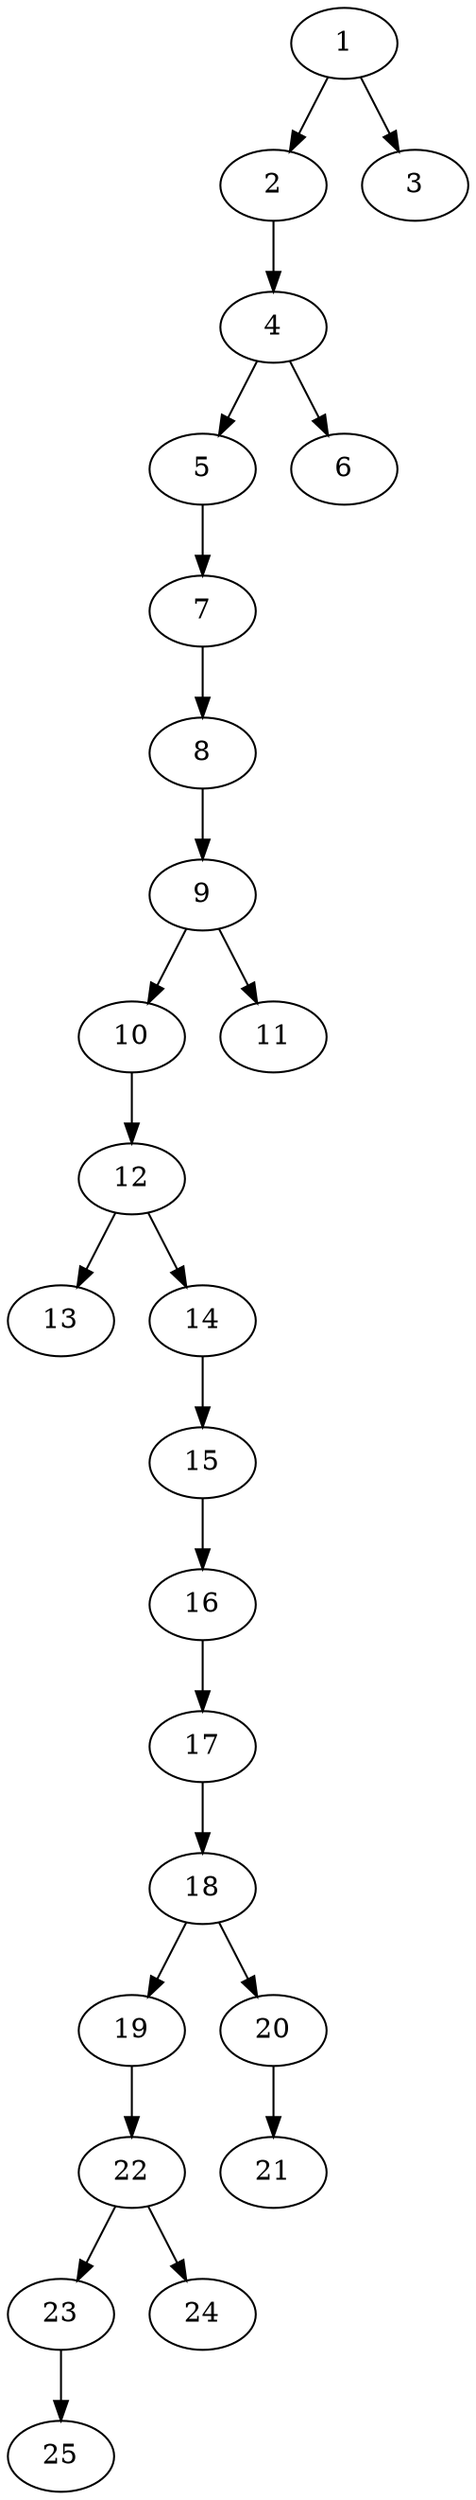 // DAG automatically generated by daggen at Thu Oct  3 14:00:40 2019
// ./daggen --dot -n 25 --ccr 0.5 --fat 0.3 --regular 0.5 --density 0.5 --mindata 5242880 --maxdata 52428800 
digraph G {
  1 [size="54093824", alpha="0.05", expect_size="27046912"] 
  1 -> 2 [size ="27046912"]
  1 -> 3 [size ="27046912"]
  2 [size="83859456", alpha="0.08", expect_size="41929728"] 
  2 -> 4 [size ="41929728"]
  3 [size="32890880", alpha="0.19", expect_size="16445440"] 
  4 [size="77490176", alpha="0.01", expect_size="38745088"] 
  4 -> 5 [size ="38745088"]
  4 -> 6 [size ="38745088"]
  5 [size="74995712", alpha="0.19", expect_size="37497856"] 
  5 -> 7 [size ="37497856"]
  6 [size="13824000", alpha="0.08", expect_size="6912000"] 
  7 [size="30068736", alpha="0.02", expect_size="15034368"] 
  7 -> 8 [size ="15034368"]
  8 [size="63225856", alpha="0.09", expect_size="31612928"] 
  8 -> 9 [size ="31612928"]
  9 [size="100157440", alpha="0.18", expect_size="50078720"] 
  9 -> 10 [size ="50078720"]
  9 -> 11 [size ="50078720"]
  10 [size="72450048", alpha="0.15", expect_size="36225024"] 
  10 -> 12 [size ="36225024"]
  11 [size="23128064", alpha="0.18", expect_size="11564032"] 
  12 [size="46295040", alpha="0.18", expect_size="23147520"] 
  12 -> 13 [size ="23147520"]
  12 -> 14 [size ="23147520"]
  13 [size="83394560", alpha="0.19", expect_size="41697280"] 
  14 [size="77678592", alpha="0.06", expect_size="38839296"] 
  14 -> 15 [size ="38839296"]
  15 [size="82053120", alpha="0.18", expect_size="41026560"] 
  15 -> 16 [size ="41026560"]
  16 [size="79073280", alpha="0.09", expect_size="39536640"] 
  16 -> 17 [size ="39536640"]
  17 [size="23427072", alpha="0.01", expect_size="11713536"] 
  17 -> 18 [size ="11713536"]
  18 [size="30509056", alpha="0.07", expect_size="15254528"] 
  18 -> 19 [size ="15254528"]
  18 -> 20 [size ="15254528"]
  19 [size="75046912", alpha="0.13", expect_size="37523456"] 
  19 -> 22 [size ="37523456"]
  20 [size="67149824", alpha="0.14", expect_size="33574912"] 
  20 -> 21 [size ="33574912"]
  21 [size="45152256", alpha="0.04", expect_size="22576128"] 
  22 [size="33796096", alpha="0.10", expect_size="16898048"] 
  22 -> 23 [size ="16898048"]
  22 -> 24 [size ="16898048"]
  23 [size="24182784", alpha="0.01", expect_size="12091392"] 
  23 -> 25 [size ="12091392"]
  24 [size="20058112", alpha="0.05", expect_size="10029056"] 
  25 [size="49332224", alpha="0.04", expect_size="24666112"] 
}
